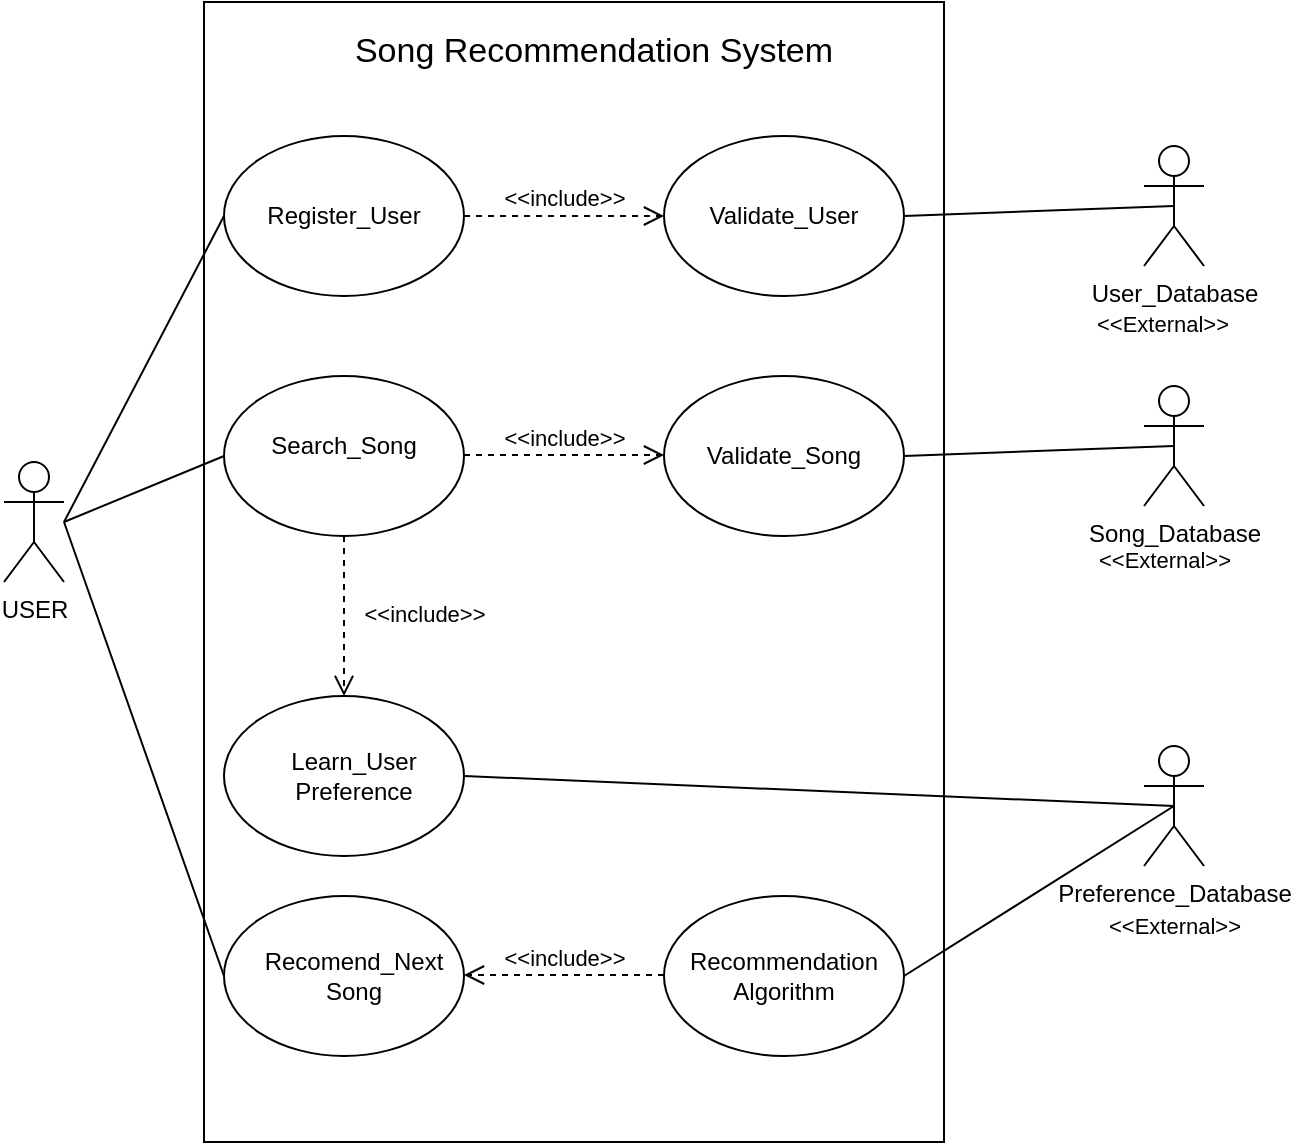 <mxfile version="24.8.3">
  <diagram name="Page-1" id="k1eEvbsixrbTo2s2sgBK">
    <mxGraphModel dx="1050" dy="570" grid="1" gridSize="10" guides="1" tooltips="1" connect="1" arrows="1" fold="1" page="1" pageScale="1" pageWidth="850" pageHeight="1100" math="0" shadow="0">
      <root>
        <mxCell id="0" />
        <mxCell id="1" parent="0" />
        <mxCell id="_5TekQ03NVME6yGmWp55-1" value="USER" style="shape=umlActor;verticalLabelPosition=bottom;verticalAlign=top;html=1;outlineConnect=0;" parent="1" vertex="1">
          <mxGeometry x="140" y="250" width="30" height="60" as="geometry" />
        </mxCell>
        <mxCell id="_5TekQ03NVME6yGmWp55-4" value="" style="rounded=0;whiteSpace=wrap;html=1;" parent="1" vertex="1">
          <mxGeometry x="240" y="20" width="370" height="570" as="geometry" />
        </mxCell>
        <mxCell id="_5TekQ03NVME6yGmWp55-5" value="" style="ellipse;whiteSpace=wrap;html=1;" parent="1" vertex="1">
          <mxGeometry x="250" y="87" width="120" height="80" as="geometry" />
        </mxCell>
        <mxCell id="_5TekQ03NVME6yGmWp55-7" value="" style="ellipse;whiteSpace=wrap;html=1;" parent="1" vertex="1">
          <mxGeometry x="470" y="87" width="120" height="80" as="geometry" />
        </mxCell>
        <mxCell id="_5TekQ03NVME6yGmWp55-8" value="" style="ellipse;whiteSpace=wrap;html=1;" parent="1" vertex="1">
          <mxGeometry x="250" y="207" width="120" height="80" as="geometry" />
        </mxCell>
        <mxCell id="_5TekQ03NVME6yGmWp55-9" value="" style="ellipse;whiteSpace=wrap;html=1;" parent="1" vertex="1">
          <mxGeometry x="470" y="207" width="120" height="80" as="geometry" />
        </mxCell>
        <mxCell id="_5TekQ03NVME6yGmWp55-12" value="" style="ellipse;whiteSpace=wrap;html=1;" parent="1" vertex="1">
          <mxGeometry x="250" y="367" width="120" height="80" as="geometry" />
        </mxCell>
        <mxCell id="_5TekQ03NVME6yGmWp55-13" value="" style="ellipse;whiteSpace=wrap;html=1;" parent="1" vertex="1">
          <mxGeometry x="250" y="467" width="120" height="80" as="geometry" />
        </mxCell>
        <mxCell id="_5TekQ03NVME6yGmWp55-14" value="" style="ellipse;whiteSpace=wrap;html=1;" parent="1" vertex="1">
          <mxGeometry x="470" y="467" width="120" height="80" as="geometry" />
        </mxCell>
        <mxCell id="_5TekQ03NVME6yGmWp55-15" value="User_Database" style="shape=umlActor;verticalLabelPosition=bottom;verticalAlign=top;html=1;outlineConnect=0;" parent="1" vertex="1">
          <mxGeometry x="710" y="92" width="30" height="60" as="geometry" />
        </mxCell>
        <mxCell id="_5TekQ03NVME6yGmWp55-16" value="Song_Database" style="shape=umlActor;verticalLabelPosition=bottom;verticalAlign=top;html=1;outlineConnect=0;" parent="1" vertex="1">
          <mxGeometry x="710" y="212" width="30" height="60" as="geometry" />
        </mxCell>
        <mxCell id="_5TekQ03NVME6yGmWp55-17" value="Preference_Database" style="shape=umlActor;verticalLabelPosition=bottom;verticalAlign=top;html=1;outlineConnect=0;" parent="1" vertex="1">
          <mxGeometry x="710" y="392" width="30" height="60" as="geometry" />
        </mxCell>
        <mxCell id="_5TekQ03NVME6yGmWp55-18" value="" style="endArrow=none;html=1;rounded=0;entryX=0;entryY=0.5;entryDx=0;entryDy=0;" parent="1" target="_5TekQ03NVME6yGmWp55-5" edge="1">
          <mxGeometry width="50" height="50" relative="1" as="geometry">
            <mxPoint x="170" y="280" as="sourcePoint" />
            <mxPoint x="220" y="230" as="targetPoint" />
          </mxGeometry>
        </mxCell>
        <mxCell id="_5TekQ03NVME6yGmWp55-19" value="" style="endArrow=none;html=1;rounded=0;entryX=0;entryY=0.5;entryDx=0;entryDy=0;" parent="1" target="_5TekQ03NVME6yGmWp55-8" edge="1">
          <mxGeometry width="50" height="50" relative="1" as="geometry">
            <mxPoint x="170" y="280" as="sourcePoint" />
            <mxPoint x="220" y="230" as="targetPoint" />
          </mxGeometry>
        </mxCell>
        <mxCell id="_5TekQ03NVME6yGmWp55-20" value="" style="endArrow=none;html=1;rounded=0;entryX=0;entryY=0.5;entryDx=0;entryDy=0;" parent="1" target="_5TekQ03NVME6yGmWp55-13" edge="1">
          <mxGeometry width="50" height="50" relative="1" as="geometry">
            <mxPoint x="170" y="280" as="sourcePoint" />
            <mxPoint x="220" y="230" as="targetPoint" />
          </mxGeometry>
        </mxCell>
        <mxCell id="_5TekQ03NVME6yGmWp55-21" value="&amp;lt;&amp;lt;include&amp;gt;&amp;gt;" style="html=1;verticalAlign=bottom;endArrow=open;dashed=1;endSize=8;curved=0;rounded=0;entryX=0;entryY=0.5;entryDx=0;entryDy=0;exitX=1;exitY=0.5;exitDx=0;exitDy=0;" parent="1" source="_5TekQ03NVME6yGmWp55-5" target="_5TekQ03NVME6yGmWp55-7" edge="1">
          <mxGeometry relative="1" as="geometry">
            <mxPoint x="460" y="307" as="sourcePoint" />
            <mxPoint x="380" y="307" as="targetPoint" />
          </mxGeometry>
        </mxCell>
        <mxCell id="_5TekQ03NVME6yGmWp55-22" value="&amp;lt;&amp;lt;include&amp;gt;&amp;gt;" style="html=1;verticalAlign=bottom;endArrow=open;dashed=1;endSize=8;curved=0;rounded=0;entryX=0;entryY=0.5;entryDx=0;entryDy=0;exitX=1;exitY=0.5;exitDx=0;exitDy=0;" parent="1" edge="1">
          <mxGeometry relative="1" as="geometry">
            <mxPoint x="370" y="246.5" as="sourcePoint" />
            <mxPoint x="470" y="246.5" as="targetPoint" />
          </mxGeometry>
        </mxCell>
        <mxCell id="_5TekQ03NVME6yGmWp55-23" value="&amp;lt;&amp;lt;include&amp;gt;&amp;gt;" style="html=1;verticalAlign=bottom;endArrow=open;dashed=1;endSize=8;curved=0;rounded=0;entryX=0.5;entryY=0;entryDx=0;entryDy=0;exitX=0.5;exitY=1;exitDx=0;exitDy=0;" parent="1" source="_5TekQ03NVME6yGmWp55-8" target="_5TekQ03NVME6yGmWp55-12" edge="1">
          <mxGeometry x="0.2" y="40" relative="1" as="geometry">
            <mxPoint x="325" y="316.5" as="sourcePoint" />
            <mxPoint x="425" y="316.5" as="targetPoint" />
            <mxPoint as="offset" />
          </mxGeometry>
        </mxCell>
        <mxCell id="_5TekQ03NVME6yGmWp55-24" value="&amp;lt;&amp;lt;include&amp;gt;&amp;gt;" style="html=1;verticalAlign=bottom;endArrow=open;dashed=1;endSize=8;curved=0;rounded=0;entryX=0;entryY=0.5;entryDx=0;entryDy=0;exitX=1;exitY=0.5;exitDx=0;exitDy=0;" parent="1" edge="1">
          <mxGeometry relative="1" as="geometry">
            <mxPoint x="470" y="506.5" as="sourcePoint" />
            <mxPoint x="370" y="506.5" as="targetPoint" />
          </mxGeometry>
        </mxCell>
        <mxCell id="_5TekQ03NVME6yGmWp55-25" value="" style="endArrow=none;html=1;rounded=0;entryX=0.5;entryY=0.5;entryDx=0;entryDy=0;entryPerimeter=0;exitX=1;exitY=0.5;exitDx=0;exitDy=0;" parent="1" source="_5TekQ03NVME6yGmWp55-12" target="_5TekQ03NVME6yGmWp55-17" edge="1">
          <mxGeometry width="50" height="50" relative="1" as="geometry">
            <mxPoint x="400" y="320" as="sourcePoint" />
            <mxPoint x="450" y="270" as="targetPoint" />
          </mxGeometry>
        </mxCell>
        <mxCell id="_5TekQ03NVME6yGmWp55-26" value="" style="endArrow=none;html=1;rounded=0;exitX=1;exitY=0.5;exitDx=0;exitDy=0;entryX=0.5;entryY=0.5;entryDx=0;entryDy=0;entryPerimeter=0;" parent="1" source="_5TekQ03NVME6yGmWp55-14" target="_5TekQ03NVME6yGmWp55-17" edge="1">
          <mxGeometry width="50" height="50" relative="1" as="geometry">
            <mxPoint x="600" y="490" as="sourcePoint" />
            <mxPoint x="650" y="440" as="targetPoint" />
          </mxGeometry>
        </mxCell>
        <mxCell id="_5TekQ03NVME6yGmWp55-27" value="" style="endArrow=none;html=1;rounded=0;exitX=1;exitY=0.5;exitDx=0;exitDy=0;entryX=0.5;entryY=0.5;entryDx=0;entryDy=0;entryPerimeter=0;" parent="1" source="_5TekQ03NVME6yGmWp55-9" target="_5TekQ03NVME6yGmWp55-16" edge="1">
          <mxGeometry width="50" height="50" relative="1" as="geometry">
            <mxPoint x="640" y="260" as="sourcePoint" />
            <mxPoint x="690" y="210" as="targetPoint" />
          </mxGeometry>
        </mxCell>
        <mxCell id="_5TekQ03NVME6yGmWp55-28" value="" style="endArrow=none;html=1;rounded=0;entryX=0.5;entryY=0.5;entryDx=0;entryDy=0;entryPerimeter=0;exitX=1;exitY=0.5;exitDx=0;exitDy=0;" parent="1" source="_5TekQ03NVME6yGmWp55-7" target="_5TekQ03NVME6yGmWp55-15" edge="1">
          <mxGeometry width="50" height="50" relative="1" as="geometry">
            <mxPoint x="600" y="130" as="sourcePoint" />
            <mxPoint x="650" y="80" as="targetPoint" />
          </mxGeometry>
        </mxCell>
        <mxCell id="_5TekQ03NVME6yGmWp55-29" value="Register_User" style="text;html=1;align=center;verticalAlign=middle;whiteSpace=wrap;rounded=0;" parent="1" vertex="1">
          <mxGeometry x="280" y="112" width="60" height="30" as="geometry" />
        </mxCell>
        <mxCell id="_5TekQ03NVME6yGmWp55-30" value="Search_Song" style="text;html=1;align=center;verticalAlign=middle;whiteSpace=wrap;rounded=0;" parent="1" vertex="1">
          <mxGeometry x="280" y="227" width="60" height="30" as="geometry" />
        </mxCell>
        <mxCell id="_5TekQ03NVME6yGmWp55-31" value="Learn_User&lt;div&gt;Preference&lt;/div&gt;" style="text;html=1;align=center;verticalAlign=middle;whiteSpace=wrap;rounded=0;" parent="1" vertex="1">
          <mxGeometry x="280" y="394.5" width="70" height="25" as="geometry" />
        </mxCell>
        <mxCell id="_5TekQ03NVME6yGmWp55-32" value="Recomend_Next&lt;div&gt;Song&lt;/div&gt;" style="text;html=1;align=center;verticalAlign=middle;whiteSpace=wrap;rounded=0;" parent="1" vertex="1">
          <mxGeometry x="285" y="492" width="60" height="30" as="geometry" />
        </mxCell>
        <mxCell id="_5TekQ03NVME6yGmWp55-33" value="Validate_User" style="text;html=1;align=center;verticalAlign=middle;whiteSpace=wrap;rounded=0;" parent="1" vertex="1">
          <mxGeometry x="500" y="112" width="60" height="30" as="geometry" />
        </mxCell>
        <mxCell id="_5TekQ03NVME6yGmWp55-34" value="Validate_Song" style="text;html=1;align=center;verticalAlign=middle;whiteSpace=wrap;rounded=0;" parent="1" vertex="1">
          <mxGeometry x="500" y="232" width="60" height="30" as="geometry" />
        </mxCell>
        <mxCell id="_5TekQ03NVME6yGmWp55-35" value="Recommendation&lt;div&gt;Algorithm&lt;/div&gt;" style="text;html=1;align=center;verticalAlign=middle;whiteSpace=wrap;rounded=0;" parent="1" vertex="1">
          <mxGeometry x="500" y="492" width="60" height="30" as="geometry" />
        </mxCell>
        <mxCell id="e-IDfqev4ULzjRuwvbk1-1" value="&lt;span style=&quot;font-size: 11px; background-color: rgb(255, 255, 255);&quot;&gt;&amp;lt;&amp;lt;External&amp;gt;&amp;gt;&lt;/span&gt;" style="text;html=1;align=center;verticalAlign=middle;resizable=0;points=[];autosize=1;strokeColor=none;fillColor=none;" vertex="1" parent="1">
          <mxGeometry x="674" y="166" width="90" height="30" as="geometry" />
        </mxCell>
        <mxCell id="e-IDfqev4ULzjRuwvbk1-2" value="&lt;span style=&quot;font-size: 11px; background-color: rgb(255, 255, 255);&quot;&gt;&amp;lt;&amp;lt;External&amp;gt;&amp;gt;&lt;/span&gt;" style="text;html=1;align=center;verticalAlign=middle;resizable=0;points=[];autosize=1;strokeColor=none;fillColor=none;" vertex="1" parent="1">
          <mxGeometry x="675" y="284" width="90" height="30" as="geometry" />
        </mxCell>
        <mxCell id="e-IDfqev4ULzjRuwvbk1-3" value="&lt;span style=&quot;font-size: 11px; background-color: rgb(255, 255, 255);&quot;&gt;&amp;lt;&amp;lt;External&amp;gt;&amp;gt;&lt;/span&gt;" style="text;html=1;align=center;verticalAlign=middle;resizable=0;points=[];autosize=1;strokeColor=none;fillColor=none;" vertex="1" parent="1">
          <mxGeometry x="680" y="467" width="90" height="30" as="geometry" />
        </mxCell>
        <mxCell id="e-IDfqev4ULzjRuwvbk1-4" value="&lt;font style=&quot;font-size: 17px;&quot;&gt;Song Recommendation System&lt;/font&gt;" style="text;html=1;align=center;verticalAlign=middle;whiteSpace=wrap;rounded=0;" vertex="1" parent="1">
          <mxGeometry x="280" y="40" width="310" height="10" as="geometry" />
        </mxCell>
      </root>
    </mxGraphModel>
  </diagram>
</mxfile>
